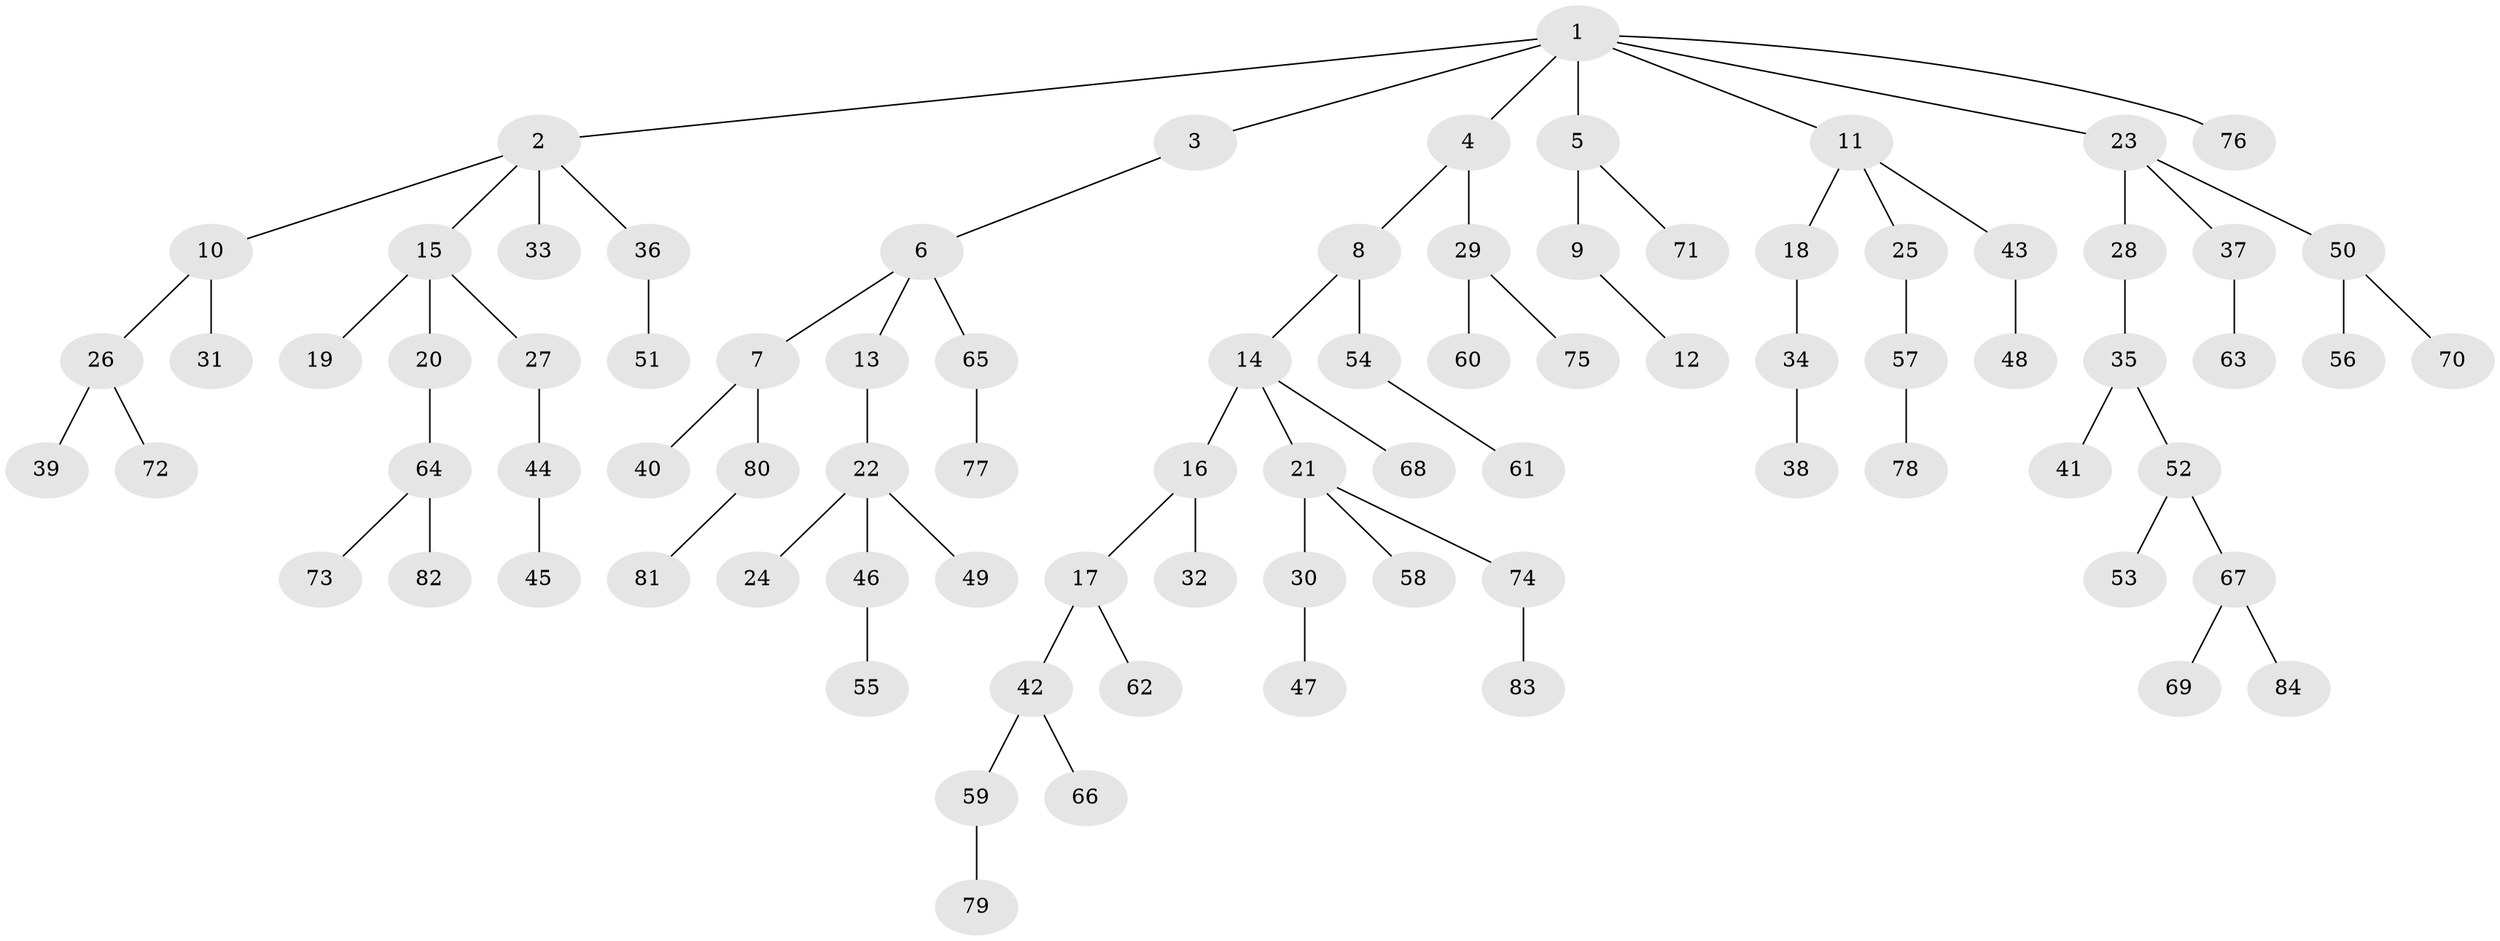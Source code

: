 // coarse degree distribution, {6: 0.018518518518518517, 7: 0.018518518518518517, 4: 0.12962962962962962, 3: 0.07407407407407407, 2: 0.14814814814814814, 1: 0.5925925925925926, 5: 0.018518518518518517}
// Generated by graph-tools (version 1.1) at 2025/24/03/03/25 07:24:08]
// undirected, 84 vertices, 83 edges
graph export_dot {
graph [start="1"]
  node [color=gray90,style=filled];
  1;
  2;
  3;
  4;
  5;
  6;
  7;
  8;
  9;
  10;
  11;
  12;
  13;
  14;
  15;
  16;
  17;
  18;
  19;
  20;
  21;
  22;
  23;
  24;
  25;
  26;
  27;
  28;
  29;
  30;
  31;
  32;
  33;
  34;
  35;
  36;
  37;
  38;
  39;
  40;
  41;
  42;
  43;
  44;
  45;
  46;
  47;
  48;
  49;
  50;
  51;
  52;
  53;
  54;
  55;
  56;
  57;
  58;
  59;
  60;
  61;
  62;
  63;
  64;
  65;
  66;
  67;
  68;
  69;
  70;
  71;
  72;
  73;
  74;
  75;
  76;
  77;
  78;
  79;
  80;
  81;
  82;
  83;
  84;
  1 -- 2;
  1 -- 3;
  1 -- 4;
  1 -- 5;
  1 -- 11;
  1 -- 23;
  1 -- 76;
  2 -- 10;
  2 -- 15;
  2 -- 33;
  2 -- 36;
  3 -- 6;
  4 -- 8;
  4 -- 29;
  5 -- 9;
  5 -- 71;
  6 -- 7;
  6 -- 13;
  6 -- 65;
  7 -- 40;
  7 -- 80;
  8 -- 14;
  8 -- 54;
  9 -- 12;
  10 -- 26;
  10 -- 31;
  11 -- 18;
  11 -- 25;
  11 -- 43;
  13 -- 22;
  14 -- 16;
  14 -- 21;
  14 -- 68;
  15 -- 19;
  15 -- 20;
  15 -- 27;
  16 -- 17;
  16 -- 32;
  17 -- 42;
  17 -- 62;
  18 -- 34;
  20 -- 64;
  21 -- 30;
  21 -- 58;
  21 -- 74;
  22 -- 24;
  22 -- 46;
  22 -- 49;
  23 -- 28;
  23 -- 37;
  23 -- 50;
  25 -- 57;
  26 -- 39;
  26 -- 72;
  27 -- 44;
  28 -- 35;
  29 -- 60;
  29 -- 75;
  30 -- 47;
  34 -- 38;
  35 -- 41;
  35 -- 52;
  36 -- 51;
  37 -- 63;
  42 -- 59;
  42 -- 66;
  43 -- 48;
  44 -- 45;
  46 -- 55;
  50 -- 56;
  50 -- 70;
  52 -- 53;
  52 -- 67;
  54 -- 61;
  57 -- 78;
  59 -- 79;
  64 -- 73;
  64 -- 82;
  65 -- 77;
  67 -- 69;
  67 -- 84;
  74 -- 83;
  80 -- 81;
}

